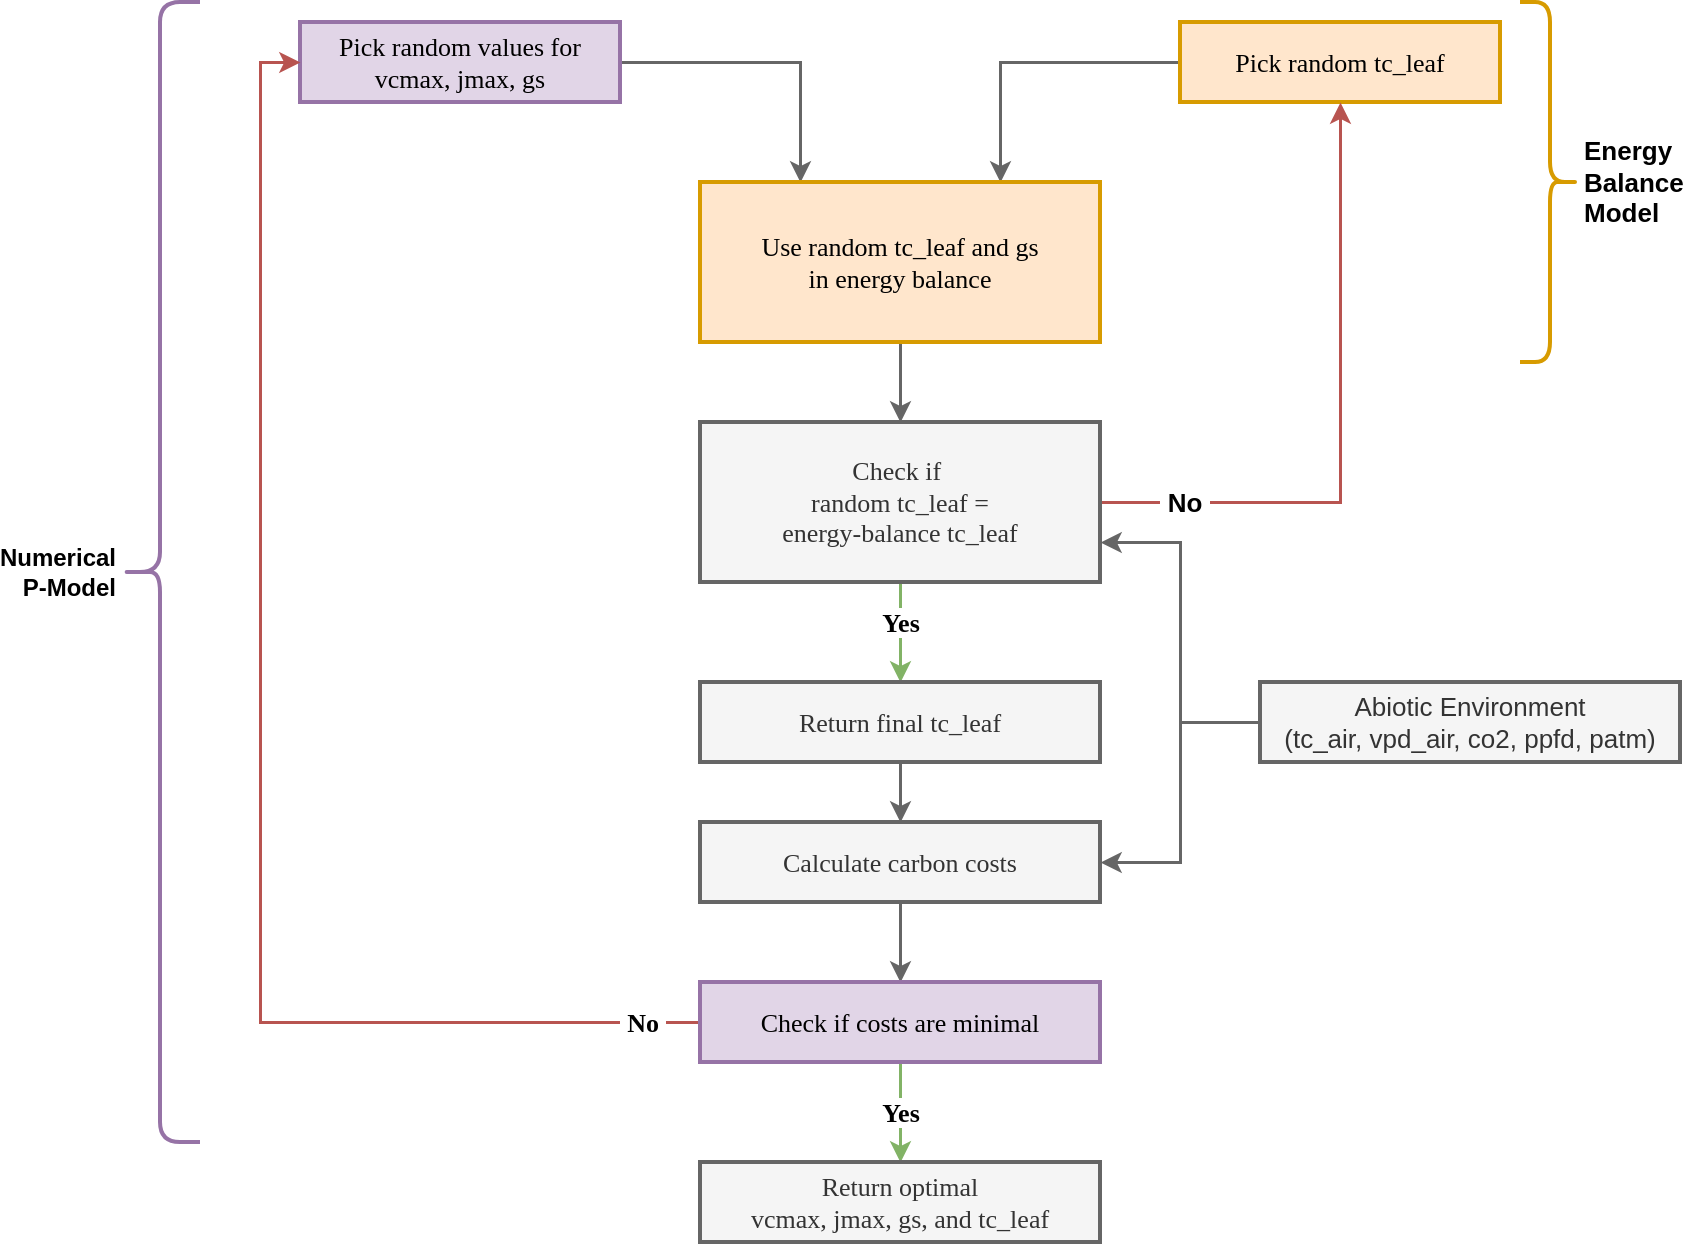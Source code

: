 <mxfile version="21.6.8" type="device">
  <diagram name="Page-1" id="_pkHw_upwbv1__Z-_ok1">
    <mxGraphModel dx="1430" dy="837" grid="1" gridSize="10" guides="1" tooltips="1" connect="1" arrows="1" fold="1" page="1" pageScale="1" pageWidth="1100" pageHeight="850" math="0" shadow="0">
      <root>
        <mxCell id="0" />
        <mxCell id="1" parent="0" />
        <mxCell id="pXtJM1IIfQx-fLiryeN3-28" style="edgeStyle=orthogonalEdgeStyle;rounded=0;orthogonalLoop=1;jettySize=auto;html=1;exitX=1;exitY=0.5;exitDx=0;exitDy=0;entryX=0.25;entryY=0;entryDx=0;entryDy=0;strokeWidth=1.5;fillColor=#f5f5f5;strokeColor=#666666;fontSize=13;" edge="1" parent="1" source="gUEWbeJQI7iGJOpnqmWs-1" target="gUEWbeJQI7iGJOpnqmWs-6">
          <mxGeometry relative="1" as="geometry">
            <mxPoint x="440" y="240.0" as="sourcePoint" />
          </mxGeometry>
        </mxCell>
        <mxCell id="gUEWbeJQI7iGJOpnqmWs-1" value="Pick random values for vcmax, jmax, gs" style="rounded=0;whiteSpace=wrap;html=1;fontSize=13;strokeWidth=2;fontFamily=Tahoma;fillColor=#e1d5e7;strokeColor=#9673a6;" parent="1" vertex="1">
          <mxGeometry x="280" y="120" width="160" height="40" as="geometry" />
        </mxCell>
        <mxCell id="pXtJM1IIfQx-fLiryeN3-29" style="edgeStyle=orthogonalEdgeStyle;rounded=0;orthogonalLoop=1;jettySize=auto;html=1;exitX=0;exitY=0.5;exitDx=0;exitDy=0;strokeWidth=1.5;fillColor=#f5f5f5;strokeColor=#666666;fontSize=13;entryX=0.75;entryY=0;entryDx=0;entryDy=0;" edge="1" parent="1" source="gUEWbeJQI7iGJOpnqmWs-4" target="gUEWbeJQI7iGJOpnqmWs-6">
          <mxGeometry relative="1" as="geometry" />
        </mxCell>
        <mxCell id="gUEWbeJQI7iGJOpnqmWs-4" value="&lt;div style=&quot;font-size: 13px;&quot;&gt;Pick random&amp;nbsp;&lt;span style=&quot;background-color: initial; font-size: 13px;&quot;&gt;tc_leaf&lt;/span&gt;&lt;/div&gt;" style="rounded=0;whiteSpace=wrap;html=1;fontSize=13;strokeWidth=2;fontFamily=Tahoma;fillColor=#ffe6cc;strokeColor=#d79b00;" parent="1" vertex="1">
          <mxGeometry x="720" y="120" width="160" height="40" as="geometry" />
        </mxCell>
        <mxCell id="gUEWbeJQI7iGJOpnqmWs-9" value="" style="edgeStyle=orthogonalEdgeStyle;rounded=0;orthogonalLoop=1;jettySize=auto;html=1;fontSize=13;strokeWidth=1.5;fontFamily=Tahoma;fillColor=#f5f5f5;strokeColor=#666666;" parent="1" source="gUEWbeJQI7iGJOpnqmWs-6" target="gUEWbeJQI7iGJOpnqmWs-8" edge="1">
          <mxGeometry relative="1" as="geometry" />
        </mxCell>
        <mxCell id="gUEWbeJQI7iGJOpnqmWs-6" value="&lt;div style=&quot;font-size: 13px;&quot;&gt;Use random tc_leaf and gs&lt;br style=&quot;font-size: 13px;&quot;&gt;&lt;/div&gt;&lt;div style=&quot;font-size: 13px;&quot;&gt;in&amp;nbsp;&lt;span style=&quot;background-color: initial; font-size: 13px;&quot;&gt;energy balance&lt;/span&gt;&lt;/div&gt;" style="rounded=0;whiteSpace=wrap;html=1;fontSize=13;strokeWidth=2;fontFamily=Tahoma;fillColor=#ffe6cc;strokeColor=#d79b00;" parent="1" vertex="1">
          <mxGeometry x="480" y="200" width="200" height="80" as="geometry" />
        </mxCell>
        <mxCell id="pXtJM1IIfQx-fLiryeN3-2" value="Yes" style="edgeStyle=orthogonalEdgeStyle;rounded=0;orthogonalLoop=1;jettySize=auto;html=1;exitX=0.5;exitY=1;exitDx=0;exitDy=0;entryX=0.5;entryY=0;entryDx=0;entryDy=0;fontStyle=1;fillColor=#d5e8d4;strokeColor=#82b366;fontSize=13;strokeWidth=1.5;fontFamily=Tahoma;" edge="1" parent="1" source="gUEWbeJQI7iGJOpnqmWs-8" target="gUEWbeJQI7iGJOpnqmWs-11">
          <mxGeometry x="-0.2" relative="1" as="geometry">
            <mxPoint as="offset" />
          </mxGeometry>
        </mxCell>
        <mxCell id="pXtJM1IIfQx-fLiryeN3-32" value="&amp;nbsp;No&amp;nbsp;" style="edgeStyle=orthogonalEdgeStyle;rounded=0;orthogonalLoop=1;jettySize=auto;html=1;exitX=1;exitY=0.5;exitDx=0;exitDy=0;fontStyle=1;strokeWidth=1.5;fillColor=#f8cecc;strokeColor=#b85450;fontSize=13;" edge="1" parent="1" source="gUEWbeJQI7iGJOpnqmWs-8" target="gUEWbeJQI7iGJOpnqmWs-4">
          <mxGeometry x="-0.739" relative="1" as="geometry">
            <mxPoint as="offset" />
          </mxGeometry>
        </mxCell>
        <mxCell id="gUEWbeJQI7iGJOpnqmWs-8" value="&lt;div style=&quot;font-size: 13px;&quot;&gt;Check if&amp;nbsp;&lt;/div&gt;&lt;div style=&quot;font-size: 13px;&quot;&gt;&lt;span style=&quot;font-size: 13px;&quot;&gt;random tc_leaf&amp;nbsp;&lt;/span&gt;&lt;span style=&quot;font-size: 13px;&quot;&gt;=&lt;/span&gt;&lt;/div&gt;&lt;div style=&quot;font-size: 13px;&quot;&gt;&lt;span style=&quot;font-size: 13px;&quot;&gt;energy-balance tc_leaf&lt;/span&gt;&lt;/div&gt;" style="whiteSpace=wrap;html=1;rounded=0;fontSize=13;fillColor=#f5f5f5;strokeColor=#666666;labelBorderColor=none;labelBackgroundColor=none;strokeWidth=2;fontFamily=Tahoma;fontColor=#333333;" parent="1" vertex="1">
          <mxGeometry x="480" y="320" width="200" height="80" as="geometry" />
        </mxCell>
        <mxCell id="pXtJM1IIfQx-fLiryeN3-9" value="" style="edgeStyle=orthogonalEdgeStyle;rounded=0;orthogonalLoop=1;jettySize=auto;html=1;fontSize=13;strokeWidth=1.5;fontFamily=Tahoma;fillColor=#f5f5f5;strokeColor=#666666;" edge="1" parent="1" source="gUEWbeJQI7iGJOpnqmWs-11" target="pXtJM1IIfQx-fLiryeN3-8">
          <mxGeometry relative="1" as="geometry" />
        </mxCell>
        <mxCell id="gUEWbeJQI7iGJOpnqmWs-11" value="Return final tc_leaf" style="whiteSpace=wrap;html=1;rounded=0;fontSize=13;fillColor=#f5f5f5;strokeColor=#666666;labelBorderColor=none;labelBackgroundColor=none;strokeWidth=2;fontFamily=Tahoma;fontColor=#333333;" parent="1" vertex="1">
          <mxGeometry x="480" y="450" width="200" height="40" as="geometry" />
        </mxCell>
        <mxCell id="pXtJM1IIfQx-fLiryeN3-6" style="edgeStyle=orthogonalEdgeStyle;rounded=0;orthogonalLoop=1;jettySize=auto;html=1;exitX=0.5;exitY=1;exitDx=0;exitDy=0;fontSize=13;strokeWidth=2;fontFamily=Tahoma;" edge="1" parent="1" source="gUEWbeJQI7iGJOpnqmWs-11" target="gUEWbeJQI7iGJOpnqmWs-11">
          <mxGeometry relative="1" as="geometry" />
        </mxCell>
        <mxCell id="pXtJM1IIfQx-fLiryeN3-11" value="" style="edgeStyle=orthogonalEdgeStyle;rounded=0;orthogonalLoop=1;jettySize=auto;html=1;fontSize=13;strokeWidth=1.5;fontFamily=Tahoma;fillColor=#f5f5f5;strokeColor=#666666;" edge="1" parent="1" source="pXtJM1IIfQx-fLiryeN3-8" target="pXtJM1IIfQx-fLiryeN3-10">
          <mxGeometry relative="1" as="geometry" />
        </mxCell>
        <mxCell id="pXtJM1IIfQx-fLiryeN3-8" value="Calculate carbon costs" style="whiteSpace=wrap;html=1;rounded=0;fontSize=13;fillColor=#f5f5f5;strokeColor=#666666;labelBorderColor=none;labelBackgroundColor=none;strokeWidth=2;fontFamily=Tahoma;fontColor=#333333;" vertex="1" parent="1">
          <mxGeometry x="480" y="520" width="200" height="40" as="geometry" />
        </mxCell>
        <mxCell id="pXtJM1IIfQx-fLiryeN3-12" value="&amp;nbsp;No&amp;nbsp;" style="edgeStyle=orthogonalEdgeStyle;rounded=0;orthogonalLoop=1;jettySize=auto;html=1;entryX=0;entryY=0.5;entryDx=0;entryDy=0;fillColor=#f8cecc;strokeColor=#b85450;fontSize=13;strokeWidth=1.5;fontFamily=Tahoma;fontStyle=1;labelBorderColor=none;" edge="1" parent="1" source="pXtJM1IIfQx-fLiryeN3-10" target="gUEWbeJQI7iGJOpnqmWs-1">
          <mxGeometry x="-0.92" relative="1" as="geometry">
            <mxPoint as="offset" />
          </mxGeometry>
        </mxCell>
        <mxCell id="pXtJM1IIfQx-fLiryeN3-14" value="Yes" style="edgeStyle=orthogonalEdgeStyle;rounded=0;orthogonalLoop=1;jettySize=auto;html=1;fontSize=13;strokeWidth=1.5;fontFamily=Tahoma;fontStyle=1;fillColor=#d5e8d4;strokeColor=#82b366;" edge="1" parent="1" source="pXtJM1IIfQx-fLiryeN3-10" target="pXtJM1IIfQx-fLiryeN3-13">
          <mxGeometry relative="1" as="geometry" />
        </mxCell>
        <mxCell id="pXtJM1IIfQx-fLiryeN3-10" value="Check if costs are minimal" style="whiteSpace=wrap;html=1;rounded=0;fontSize=13;strokeWidth=2;fontFamily=Tahoma;fillColor=#e1d5e7;strokeColor=#9673a6;" vertex="1" parent="1">
          <mxGeometry x="480" y="600" width="200" height="40" as="geometry" />
        </mxCell>
        <mxCell id="pXtJM1IIfQx-fLiryeN3-13" value="Return optimal &lt;br style=&quot;font-size: 13px;&quot;&gt;vcmax, jmax, gs, and tc_leaf" style="whiteSpace=wrap;html=1;rounded=0;fontSize=13;strokeWidth=2;fontFamily=Tahoma;fillColor=#f5f5f5;strokeColor=#666666;fontColor=#333333;" vertex="1" parent="1">
          <mxGeometry x="480" y="690" width="200" height="40" as="geometry" />
        </mxCell>
        <mxCell id="pXtJM1IIfQx-fLiryeN3-33" style="edgeStyle=orthogonalEdgeStyle;rounded=0;orthogonalLoop=1;jettySize=auto;html=1;entryX=1;entryY=0.75;entryDx=0;entryDy=0;strokeWidth=1.5;fillColor=#f5f5f5;strokeColor=#666666;fontSize=13;" edge="1" parent="1" source="pXtJM1IIfQx-fLiryeN3-17" target="gUEWbeJQI7iGJOpnqmWs-8">
          <mxGeometry relative="1" as="geometry" />
        </mxCell>
        <mxCell id="pXtJM1IIfQx-fLiryeN3-34" style="edgeStyle=orthogonalEdgeStyle;rounded=0;orthogonalLoop=1;jettySize=auto;html=1;exitX=0;exitY=0.5;exitDx=0;exitDy=0;entryX=1;entryY=0.5;entryDx=0;entryDy=0;strokeWidth=1.5;fillColor=#f5f5f5;strokeColor=#666666;fontSize=13;" edge="1" parent="1" source="pXtJM1IIfQx-fLiryeN3-17" target="pXtJM1IIfQx-fLiryeN3-8">
          <mxGeometry relative="1" as="geometry" />
        </mxCell>
        <mxCell id="pXtJM1IIfQx-fLiryeN3-17" value="Abiotic Environment&lt;br style=&quot;font-size: 13px;&quot;&gt;(tc_air, vpd_air, co2, ppfd, patm)" style="whiteSpace=wrap;html=1;fillColor=#f5f5f5;fontColor=#333333;strokeColor=#666666;strokeWidth=2;fontSize=13;" vertex="1" parent="1">
          <mxGeometry x="760" y="450" width="210" height="40" as="geometry" />
        </mxCell>
        <mxCell id="pXtJM1IIfQx-fLiryeN3-27" style="edgeStyle=orthogonalEdgeStyle;rounded=0;orthogonalLoop=1;jettySize=auto;html=1;exitX=0.5;exitY=1;exitDx=0;exitDy=0;strokeWidth=2;fontSize=13;" edge="1" parent="1" source="gUEWbeJQI7iGJOpnqmWs-8" target="gUEWbeJQI7iGJOpnqmWs-8">
          <mxGeometry relative="1" as="geometry" />
        </mxCell>
        <mxCell id="pXtJM1IIfQx-fLiryeN3-43" value="&lt;b style=&quot;border-color: var(--border-color); font-size: 13px; text-align: right;&quot;&gt;Energy Balance Model&lt;/b&gt;" style="shape=curlyBracket;whiteSpace=wrap;html=1;rounded=1;flipH=1;labelPosition=right;verticalLabelPosition=middle;align=left;verticalAlign=middle;fillColor=#ffe6cc;strokeColor=#d79b00;strokeWidth=2;" vertex="1" parent="1">
          <mxGeometry x="890" y="110" width="30" height="180" as="geometry" />
        </mxCell>
        <mxCell id="pXtJM1IIfQx-fLiryeN3-44" value="Numerical P-Model" style="shape=curlyBracket;whiteSpace=wrap;html=1;rounded=1;labelPosition=left;verticalLabelPosition=middle;align=right;verticalAlign=middle;fillColor=#e1d5e7;strokeColor=#9673a6;strokeWidth=2;fontStyle=1" vertex="1" parent="1">
          <mxGeometry x="190" y="110" width="40" height="570" as="geometry" />
        </mxCell>
      </root>
    </mxGraphModel>
  </diagram>
</mxfile>
